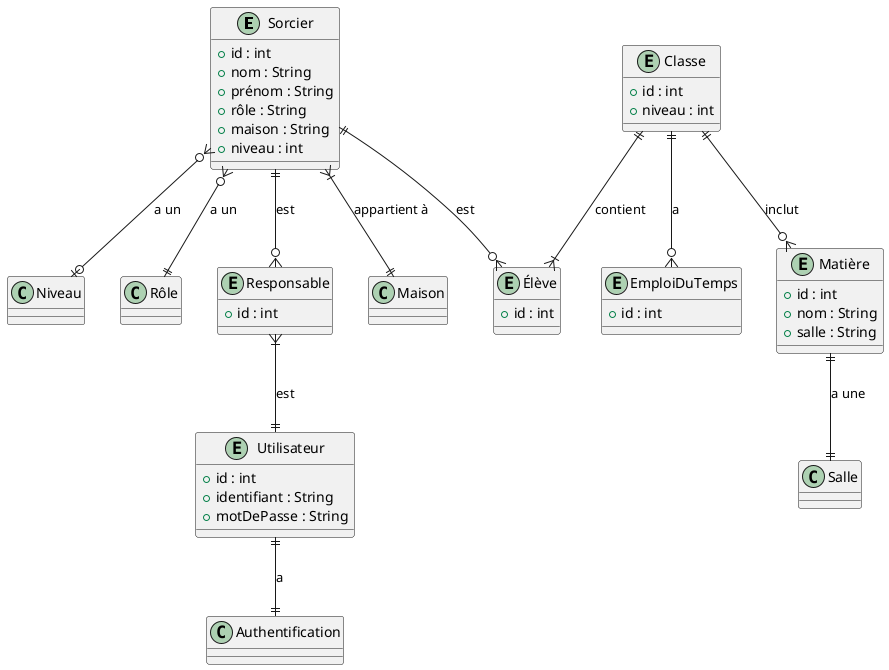@startuml
entity Sorcier {
    +id : int
    +nom : String
    +prénom : String
    +rôle : String
    +maison : String
    +niveau : int
}

entity Matière {
    +id : int
    +nom : String
    +salle : String
}

entity Classe {
    +id : int
    +niveau : int
}

entity EmploiDuTemps {
    +id : int
}

entity Utilisateur {
    +id : int
    +identifiant : String
    +motDePasse : String
}

entity Responsable {
    +id : int
}

entity Élève {
    +id : int
}

Sorcier ||--o{ Élève : est
Sorcier ||--o{ Responsable : est
Sorcier }|--|| Maison : appartient à
Sorcier }o--o| Niveau : a un
Sorcier }o--|| Rôle : a un
Classe ||--|{ Élève : contient
Classe ||--o{ EmploiDuTemps : a
Matière ||--|| Salle : a une
Classe ||--o{ Matière : inclut
Responsable }|--|| Utilisateur : est
Utilisateur ||--|| Authentification : a

@enduml
